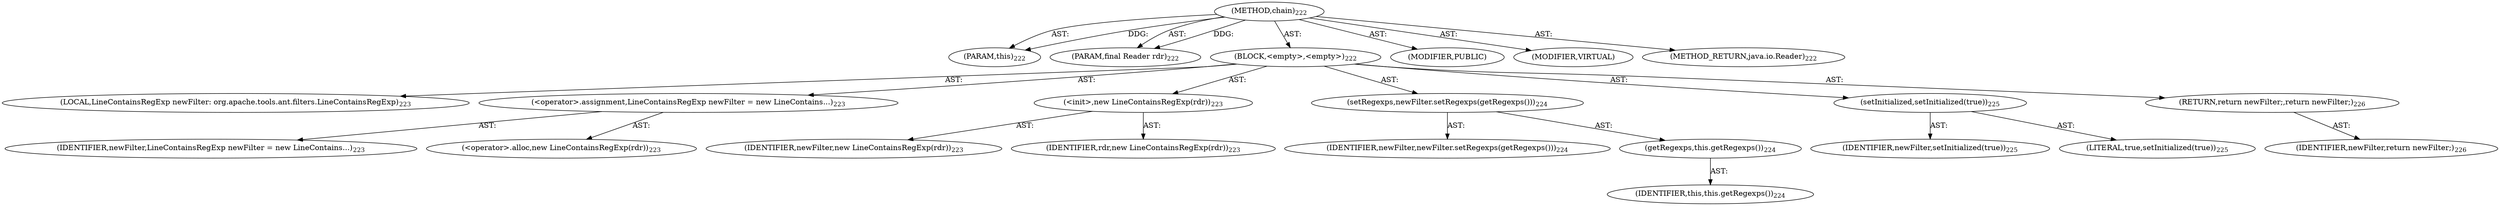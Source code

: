 digraph "chain" {  
"111669149702" [label = <(METHOD,chain)<SUB>222</SUB>> ]
"115964116995" [label = <(PARAM,this)<SUB>222</SUB>> ]
"115964117003" [label = <(PARAM,final Reader rdr)<SUB>222</SUB>> ]
"25769803793" [label = <(BLOCK,&lt;empty&gt;,&lt;empty&gt;)<SUB>222</SUB>> ]
"94489280518" [label = <(LOCAL,LineContainsRegExp newFilter: org.apache.tools.ant.filters.LineContainsRegExp)<SUB>223</SUB>> ]
"30064771145" [label = <(&lt;operator&gt;.assignment,LineContainsRegExp newFilter = new LineContains...)<SUB>223</SUB>> ]
"68719476789" [label = <(IDENTIFIER,newFilter,LineContainsRegExp newFilter = new LineContains...)<SUB>223</SUB>> ]
"30064771146" [label = <(&lt;operator&gt;.alloc,new LineContainsRegExp(rdr))<SUB>223</SUB>> ]
"30064771147" [label = <(&lt;init&gt;,new LineContainsRegExp(rdr))<SUB>223</SUB>> ]
"68719476790" [label = <(IDENTIFIER,newFilter,new LineContainsRegExp(rdr))<SUB>223</SUB>> ]
"68719476791" [label = <(IDENTIFIER,rdr,new LineContainsRegExp(rdr))<SUB>223</SUB>> ]
"30064771148" [label = <(setRegexps,newFilter.setRegexps(getRegexps()))<SUB>224</SUB>> ]
"68719476792" [label = <(IDENTIFIER,newFilter,newFilter.setRegexps(getRegexps()))<SUB>224</SUB>> ]
"30064771149" [label = <(getRegexps,this.getRegexps())<SUB>224</SUB>> ]
"68719476745" [label = <(IDENTIFIER,this,this.getRegexps())<SUB>224</SUB>> ]
"30064771150" [label = <(setInitialized,setInitialized(true))<SUB>225</SUB>> ]
"68719476793" [label = <(IDENTIFIER,newFilter,setInitialized(true))<SUB>225</SUB>> ]
"90194313230" [label = <(LITERAL,true,setInitialized(true))<SUB>225</SUB>> ]
"146028888067" [label = <(RETURN,return newFilter;,return newFilter;)<SUB>226</SUB>> ]
"68719476794" [label = <(IDENTIFIER,newFilter,return newFilter;)<SUB>226</SUB>> ]
"133143986192" [label = <(MODIFIER,PUBLIC)> ]
"133143986193" [label = <(MODIFIER,VIRTUAL)> ]
"128849018886" [label = <(METHOD_RETURN,java.io.Reader)<SUB>222</SUB>> ]
  "111669149702" -> "115964116995"  [ label = "AST: "] 
  "111669149702" -> "115964117003"  [ label = "AST: "] 
  "111669149702" -> "25769803793"  [ label = "AST: "] 
  "111669149702" -> "133143986192"  [ label = "AST: "] 
  "111669149702" -> "133143986193"  [ label = "AST: "] 
  "111669149702" -> "128849018886"  [ label = "AST: "] 
  "25769803793" -> "94489280518"  [ label = "AST: "] 
  "25769803793" -> "30064771145"  [ label = "AST: "] 
  "25769803793" -> "30064771147"  [ label = "AST: "] 
  "25769803793" -> "30064771148"  [ label = "AST: "] 
  "25769803793" -> "30064771150"  [ label = "AST: "] 
  "25769803793" -> "146028888067"  [ label = "AST: "] 
  "30064771145" -> "68719476789"  [ label = "AST: "] 
  "30064771145" -> "30064771146"  [ label = "AST: "] 
  "30064771147" -> "68719476790"  [ label = "AST: "] 
  "30064771147" -> "68719476791"  [ label = "AST: "] 
  "30064771148" -> "68719476792"  [ label = "AST: "] 
  "30064771148" -> "30064771149"  [ label = "AST: "] 
  "30064771149" -> "68719476745"  [ label = "AST: "] 
  "30064771150" -> "68719476793"  [ label = "AST: "] 
  "30064771150" -> "90194313230"  [ label = "AST: "] 
  "146028888067" -> "68719476794"  [ label = "AST: "] 
  "111669149702" -> "115964116995"  [ label = "DDG: "] 
  "111669149702" -> "115964117003"  [ label = "DDG: "] 
}
